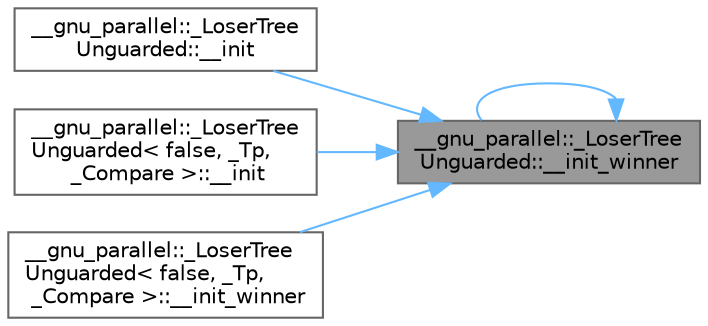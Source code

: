 digraph "__gnu_parallel::_LoserTreeUnguarded::__init_winner"
{
 // LATEX_PDF_SIZE
  bgcolor="transparent";
  edge [fontname=Helvetica,fontsize=10,labelfontname=Helvetica,labelfontsize=10];
  node [fontname=Helvetica,fontsize=10,shape=box,height=0.2,width=0.4];
  rankdir="RL";
  Node1 [id="Node000001",label="__gnu_parallel::_LoserTree\lUnguarded::__init_winner",height=0.2,width=0.4,color="gray40", fillcolor="grey60", style="filled", fontcolor="black",tooltip=" "];
  Node1 -> Node2 [id="edge1_Node000001_Node000002",dir="back",color="steelblue1",style="solid",tooltip=" "];
  Node2 [id="Node000002",label="__gnu_parallel::_LoserTree\lUnguarded::__init",height=0.2,width=0.4,color="grey40", fillcolor="white", style="filled",URL="$class____gnu__parallel_1_1___loser_tree_unguarded.html#aaa434ca898abd7d3aa8f100b203a0cc7",tooltip=" "];
  Node1 -> Node3 [id="edge2_Node000001_Node000003",dir="back",color="steelblue1",style="solid",tooltip=" "];
  Node3 [id="Node000003",label="__gnu_parallel::_LoserTree\lUnguarded\< false, _Tp,\l _Compare \>::__init",height=0.2,width=0.4,color="grey40", fillcolor="white", style="filled",URL="$class____gnu__parallel_1_1___loser_tree_unguarded_3_01false_00_01___tp_00_01___compare_01_4.html#a2c9d22256f28e91942ebe161235be9e3",tooltip=" "];
  Node1 -> Node1 [id="edge3_Node000001_Node000001",dir="back",color="steelblue1",style="solid",tooltip=" "];
  Node1 -> Node4 [id="edge4_Node000001_Node000004",dir="back",color="steelblue1",style="solid",tooltip=" "];
  Node4 [id="Node000004",label="__gnu_parallel::_LoserTree\lUnguarded\< false, _Tp,\l _Compare \>::__init_winner",height=0.2,width=0.4,color="grey40", fillcolor="white", style="filled",URL="$class____gnu__parallel_1_1___loser_tree_unguarded_3_01false_00_01___tp_00_01___compare_01_4.html#ad317cf4e56008921cfd1bbd978cbf11d",tooltip=" "];
}
